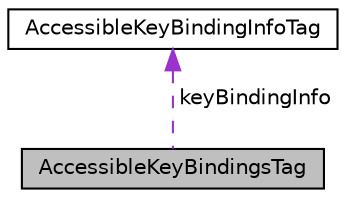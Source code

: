 digraph "AccessibleKeyBindingsTag"
{
 // LATEX_PDF_SIZE
  edge [fontname="Helvetica",fontsize="10",labelfontname="Helvetica",labelfontsize="10"];
  node [fontname="Helvetica",fontsize="10",shape=record];
  Node1 [label="AccessibleKeyBindingsTag",height=0.2,width=0.4,color="black", fillcolor="grey75", style="filled", fontcolor="black",tooltip=" "];
  Node2 -> Node1 [dir="back",color="darkorchid3",fontsize="10",style="dashed",label=" keyBindingInfo" ,fontname="Helvetica"];
  Node2 [label="AccessibleKeyBindingInfoTag",height=0.2,width=0.4,color="black", fillcolor="white", style="filled",URL="$struct_accessible_key_binding_info_tag.html",tooltip=" "];
}
